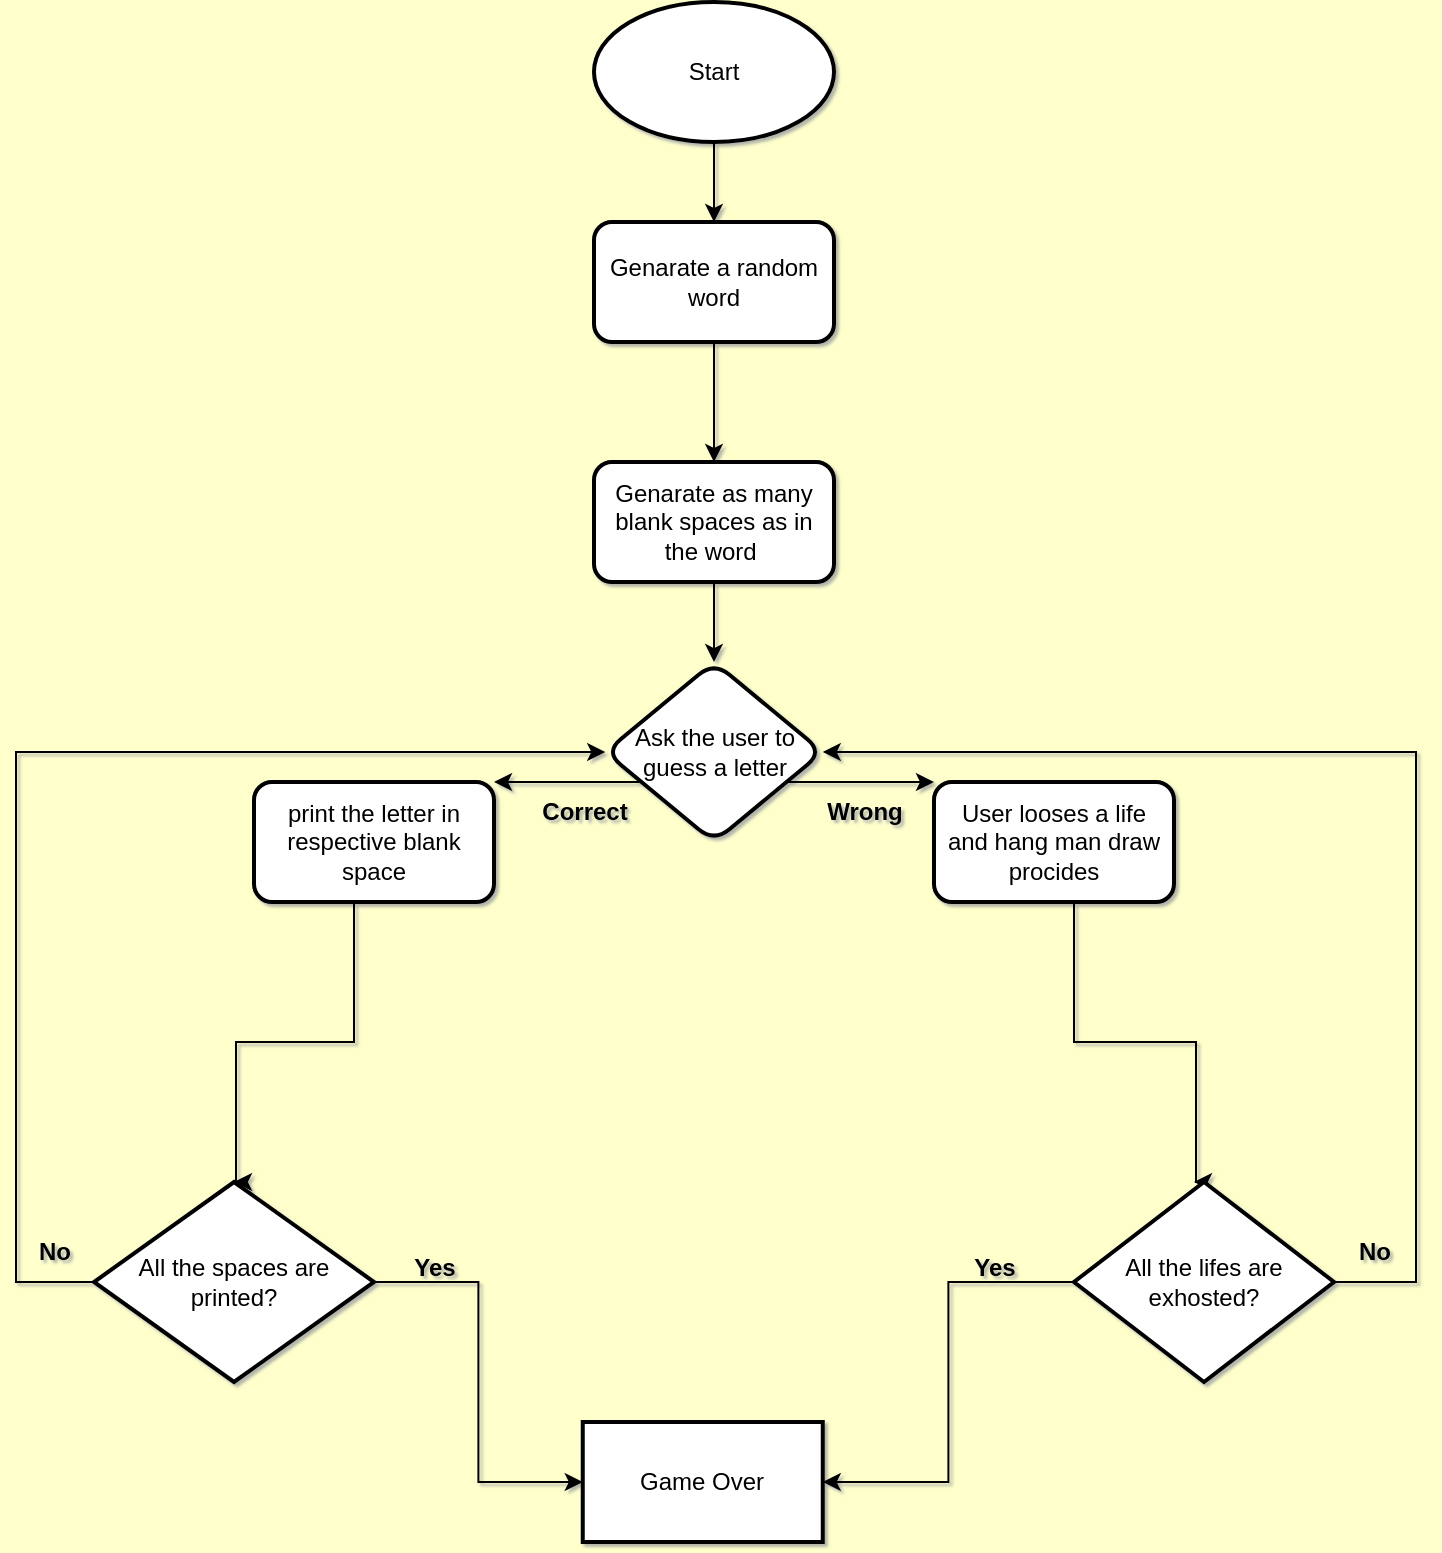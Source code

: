 <mxfile version="28.0.6">
  <diagram name="Page-1" id="3YzN63Yp_Hm-KrTAqVmw">
    <mxGraphModel dx="1423" dy="856" grid="0" gridSize="10" guides="1" tooltips="1" connect="1" arrows="1" fold="1" page="1" pageScale="1" pageWidth="1169" pageHeight="1654" background="#FFFFCC" math="0" shadow="1">
      <root>
        <mxCell id="0" />
        <mxCell id="1" parent="0" />
        <mxCell id="3tetouzSUAAUPvZ9LY1E-3" value="" style="edgeStyle=orthogonalEdgeStyle;rounded=0;orthogonalLoop=1;jettySize=auto;html=1;" edge="1" parent="1" source="3tetouzSUAAUPvZ9LY1E-1" target="3tetouzSUAAUPvZ9LY1E-2">
          <mxGeometry relative="1" as="geometry" />
        </mxCell>
        <mxCell id="3tetouzSUAAUPvZ9LY1E-1" value="Start" style="strokeWidth=2;html=1;shape=mxgraph.flowchart.start_1;whiteSpace=wrap;" vertex="1" parent="1">
          <mxGeometry x="480" y="10" width="120" height="70" as="geometry" />
        </mxCell>
        <mxCell id="3tetouzSUAAUPvZ9LY1E-5" value="" style="edgeStyle=orthogonalEdgeStyle;rounded=0;orthogonalLoop=1;jettySize=auto;html=1;" edge="1" parent="1" source="3tetouzSUAAUPvZ9LY1E-2" target="3tetouzSUAAUPvZ9LY1E-4">
          <mxGeometry relative="1" as="geometry" />
        </mxCell>
        <mxCell id="3tetouzSUAAUPvZ9LY1E-2" value="Genarate a random word" style="rounded=1;whiteSpace=wrap;html=1;strokeWidth=2;" vertex="1" parent="1">
          <mxGeometry x="480" y="120" width="120" height="60" as="geometry" />
        </mxCell>
        <mxCell id="3tetouzSUAAUPvZ9LY1E-7" value="" style="edgeStyle=orthogonalEdgeStyle;rounded=0;orthogonalLoop=1;jettySize=auto;html=1;" edge="1" parent="1" source="3tetouzSUAAUPvZ9LY1E-4" target="3tetouzSUAAUPvZ9LY1E-6">
          <mxGeometry relative="1" as="geometry" />
        </mxCell>
        <mxCell id="3tetouzSUAAUPvZ9LY1E-4" value="Genarate&amp;nbsp;&lt;span style=&quot;background-color: transparent; color: light-dark(rgb(0, 0, 0), rgb(255, 255, 255));&quot;&gt;as many blank spaces as in the word&amp;nbsp;&lt;/span&gt;" style="whiteSpace=wrap;html=1;rounded=1;strokeWidth=2;" vertex="1" parent="1">
          <mxGeometry x="480" y="240" width="120" height="60" as="geometry" />
        </mxCell>
        <mxCell id="3tetouzSUAAUPvZ9LY1E-9" value="" style="edgeStyle=orthogonalEdgeStyle;rounded=0;orthogonalLoop=1;jettySize=auto;html=1;" edge="1" parent="1" source="3tetouzSUAAUPvZ9LY1E-6" target="3tetouzSUAAUPvZ9LY1E-8">
          <mxGeometry relative="1" as="geometry">
            <Array as="points">
              <mxPoint x="423" y="420" />
              <mxPoint x="423" y="430" />
            </Array>
          </mxGeometry>
        </mxCell>
        <mxCell id="3tetouzSUAAUPvZ9LY1E-12" value="" style="edgeStyle=orthogonalEdgeStyle;rounded=0;orthogonalLoop=1;jettySize=auto;html=1;" edge="1" parent="1" source="3tetouzSUAAUPvZ9LY1E-6" target="3tetouzSUAAUPvZ9LY1E-11">
          <mxGeometry relative="1" as="geometry">
            <Array as="points">
              <mxPoint x="657" y="420" />
              <mxPoint x="657" y="430" />
            </Array>
          </mxGeometry>
        </mxCell>
        <mxCell id="3tetouzSUAAUPvZ9LY1E-6" value="Ask the user to guess a letter" style="rhombus;whiteSpace=wrap;html=1;rounded=1;strokeWidth=2;" vertex="1" parent="1">
          <mxGeometry x="485.63" y="340" width="108.75" height="90" as="geometry" />
        </mxCell>
        <mxCell id="3tetouzSUAAUPvZ9LY1E-15" value="" style="edgeStyle=orthogonalEdgeStyle;rounded=0;orthogonalLoop=1;jettySize=auto;html=1;" edge="1" parent="1" source="3tetouzSUAAUPvZ9LY1E-8">
          <mxGeometry relative="1" as="geometry">
            <mxPoint x="300" y="600" as="targetPoint" />
            <Array as="points">
              <mxPoint x="360" y="530" />
              <mxPoint x="301" y="530" />
              <mxPoint x="301" y="600" />
            </Array>
          </mxGeometry>
        </mxCell>
        <mxCell id="3tetouzSUAAUPvZ9LY1E-8" value="print the letter in respective blank space" style="whiteSpace=wrap;html=1;rounded=1;strokeWidth=2;" vertex="1" parent="1">
          <mxGeometry x="310.005" y="400" width="120" height="60" as="geometry" />
        </mxCell>
        <mxCell id="3tetouzSUAAUPvZ9LY1E-10" value="&lt;b&gt;Correct&lt;/b&gt;" style="text;html=1;align=center;verticalAlign=middle;resizable=0;points=[];autosize=1;strokeColor=none;fillColor=none;" vertex="1" parent="1">
          <mxGeometry x="440" y="400" width="70" height="30" as="geometry" />
        </mxCell>
        <mxCell id="3tetouzSUAAUPvZ9LY1E-17" value="" style="edgeStyle=orthogonalEdgeStyle;rounded=0;orthogonalLoop=1;jettySize=auto;html=1;" edge="1" parent="1" source="3tetouzSUAAUPvZ9LY1E-11">
          <mxGeometry relative="1" as="geometry">
            <mxPoint x="780" y="600" as="targetPoint" />
            <Array as="points">
              <mxPoint x="720" y="530" />
              <mxPoint x="781" y="530" />
              <mxPoint x="781" y="600" />
            </Array>
          </mxGeometry>
        </mxCell>
        <mxCell id="3tetouzSUAAUPvZ9LY1E-11" value="User looses a life&lt;div&gt;and hang man draw procides&lt;/div&gt;" style="whiteSpace=wrap;html=1;rounded=1;strokeWidth=2;" vertex="1" parent="1">
          <mxGeometry x="649.995" y="400" width="120" height="60" as="geometry" />
        </mxCell>
        <mxCell id="3tetouzSUAAUPvZ9LY1E-13" value="&lt;b&gt;Wrong&lt;/b&gt;" style="text;html=1;align=center;verticalAlign=middle;resizable=0;points=[];autosize=1;strokeColor=none;fillColor=none;" vertex="1" parent="1">
          <mxGeometry x="585" y="400" width="60" height="30" as="geometry" />
        </mxCell>
        <mxCell id="3tetouzSUAAUPvZ9LY1E-21" style="edgeStyle=orthogonalEdgeStyle;rounded=0;orthogonalLoop=1;jettySize=auto;html=1;exitX=0;exitY=0.5;exitDx=0;exitDy=0;exitPerimeter=0;" edge="1" parent="1" source="3tetouzSUAAUPvZ9LY1E-27" target="3tetouzSUAAUPvZ9LY1E-6">
          <mxGeometry relative="1" as="geometry">
            <mxPoint x="190" y="170" as="targetPoint" />
            <mxPoint x="239.995" y="630" as="sourcePoint" />
            <Array as="points">
              <mxPoint x="191" y="650" />
              <mxPoint x="191" y="385" />
            </Array>
          </mxGeometry>
        </mxCell>
        <mxCell id="3tetouzSUAAUPvZ9LY1E-22" style="edgeStyle=orthogonalEdgeStyle;rounded=0;orthogonalLoop=1;jettySize=auto;html=1;exitX=1;exitY=0.5;exitDx=0;exitDy=0;exitPerimeter=0;" edge="1" parent="1" source="3tetouzSUAAUPvZ9LY1E-28" target="3tetouzSUAAUPvZ9LY1E-6">
          <mxGeometry relative="1" as="geometry">
            <mxPoint x="890" y="270" as="targetPoint" />
            <mxPoint x="840.005" y="630" as="sourcePoint" />
            <Array as="points">
              <mxPoint x="891" y="650" />
              <mxPoint x="891" y="385" />
            </Array>
          </mxGeometry>
        </mxCell>
        <mxCell id="3tetouzSUAAUPvZ9LY1E-24" value="&lt;b&gt;No&lt;/b&gt;" style="text;html=1;align=center;verticalAlign=middle;resizable=0;points=[];autosize=1;strokeColor=none;fillColor=none;" vertex="1" parent="1">
          <mxGeometry x="190" y="620" width="40" height="30" as="geometry" />
        </mxCell>
        <mxCell id="3tetouzSUAAUPvZ9LY1E-25" value="&lt;b&gt;No&lt;/b&gt;" style="text;html=1;align=center;verticalAlign=middle;resizable=0;points=[];autosize=1;strokeColor=none;fillColor=none;" vertex="1" parent="1">
          <mxGeometry x="850" y="620" width="40" height="30" as="geometry" />
        </mxCell>
        <mxCell id="3tetouzSUAAUPvZ9LY1E-34" style="edgeStyle=orthogonalEdgeStyle;rounded=0;orthogonalLoop=1;jettySize=auto;html=1;entryX=0;entryY=0.5;entryDx=0;entryDy=0;" edge="1" parent="1" source="3tetouzSUAAUPvZ9LY1E-27" target="3tetouzSUAAUPvZ9LY1E-29">
          <mxGeometry relative="1" as="geometry" />
        </mxCell>
        <mxCell id="3tetouzSUAAUPvZ9LY1E-27" value="All the spaces are printed?" style="strokeWidth=2;html=1;shape=mxgraph.flowchart.decision;whiteSpace=wrap;" vertex="1" parent="1">
          <mxGeometry x="230" y="600" width="140" height="100" as="geometry" />
        </mxCell>
        <mxCell id="3tetouzSUAAUPvZ9LY1E-31" style="edgeStyle=orthogonalEdgeStyle;rounded=0;orthogonalLoop=1;jettySize=auto;html=1;entryX=1;entryY=0.5;entryDx=0;entryDy=0;" edge="1" parent="1" source="3tetouzSUAAUPvZ9LY1E-28" target="3tetouzSUAAUPvZ9LY1E-29">
          <mxGeometry relative="1" as="geometry" />
        </mxCell>
        <mxCell id="3tetouzSUAAUPvZ9LY1E-28" value="All the lifes are exhosted?" style="strokeWidth=2;html=1;shape=mxgraph.flowchart.decision;whiteSpace=wrap;" vertex="1" parent="1">
          <mxGeometry x="720" y="600" width="130" height="100" as="geometry" />
        </mxCell>
        <mxCell id="3tetouzSUAAUPvZ9LY1E-29" value="Game Over" style="whiteSpace=wrap;html=1;strokeWidth=2;" vertex="1" parent="1">
          <mxGeometry x="474.38" y="720" width="120" height="60" as="geometry" />
        </mxCell>
        <mxCell id="3tetouzSUAAUPvZ9LY1E-35" value="&lt;b&gt;Yes&lt;/b&gt;" style="text;html=1;align=center;verticalAlign=middle;resizable=0;points=[];autosize=1;strokeColor=none;fillColor=none;" vertex="1" parent="1">
          <mxGeometry x="380" y="628" width="40" height="30" as="geometry" />
        </mxCell>
        <mxCell id="3tetouzSUAAUPvZ9LY1E-36" value="&lt;b&gt;Yes&lt;/b&gt;" style="text;html=1;align=center;verticalAlign=middle;resizable=0;points=[];autosize=1;strokeColor=none;fillColor=none;" vertex="1" parent="1">
          <mxGeometry x="660" y="628" width="40" height="30" as="geometry" />
        </mxCell>
      </root>
    </mxGraphModel>
  </diagram>
</mxfile>
